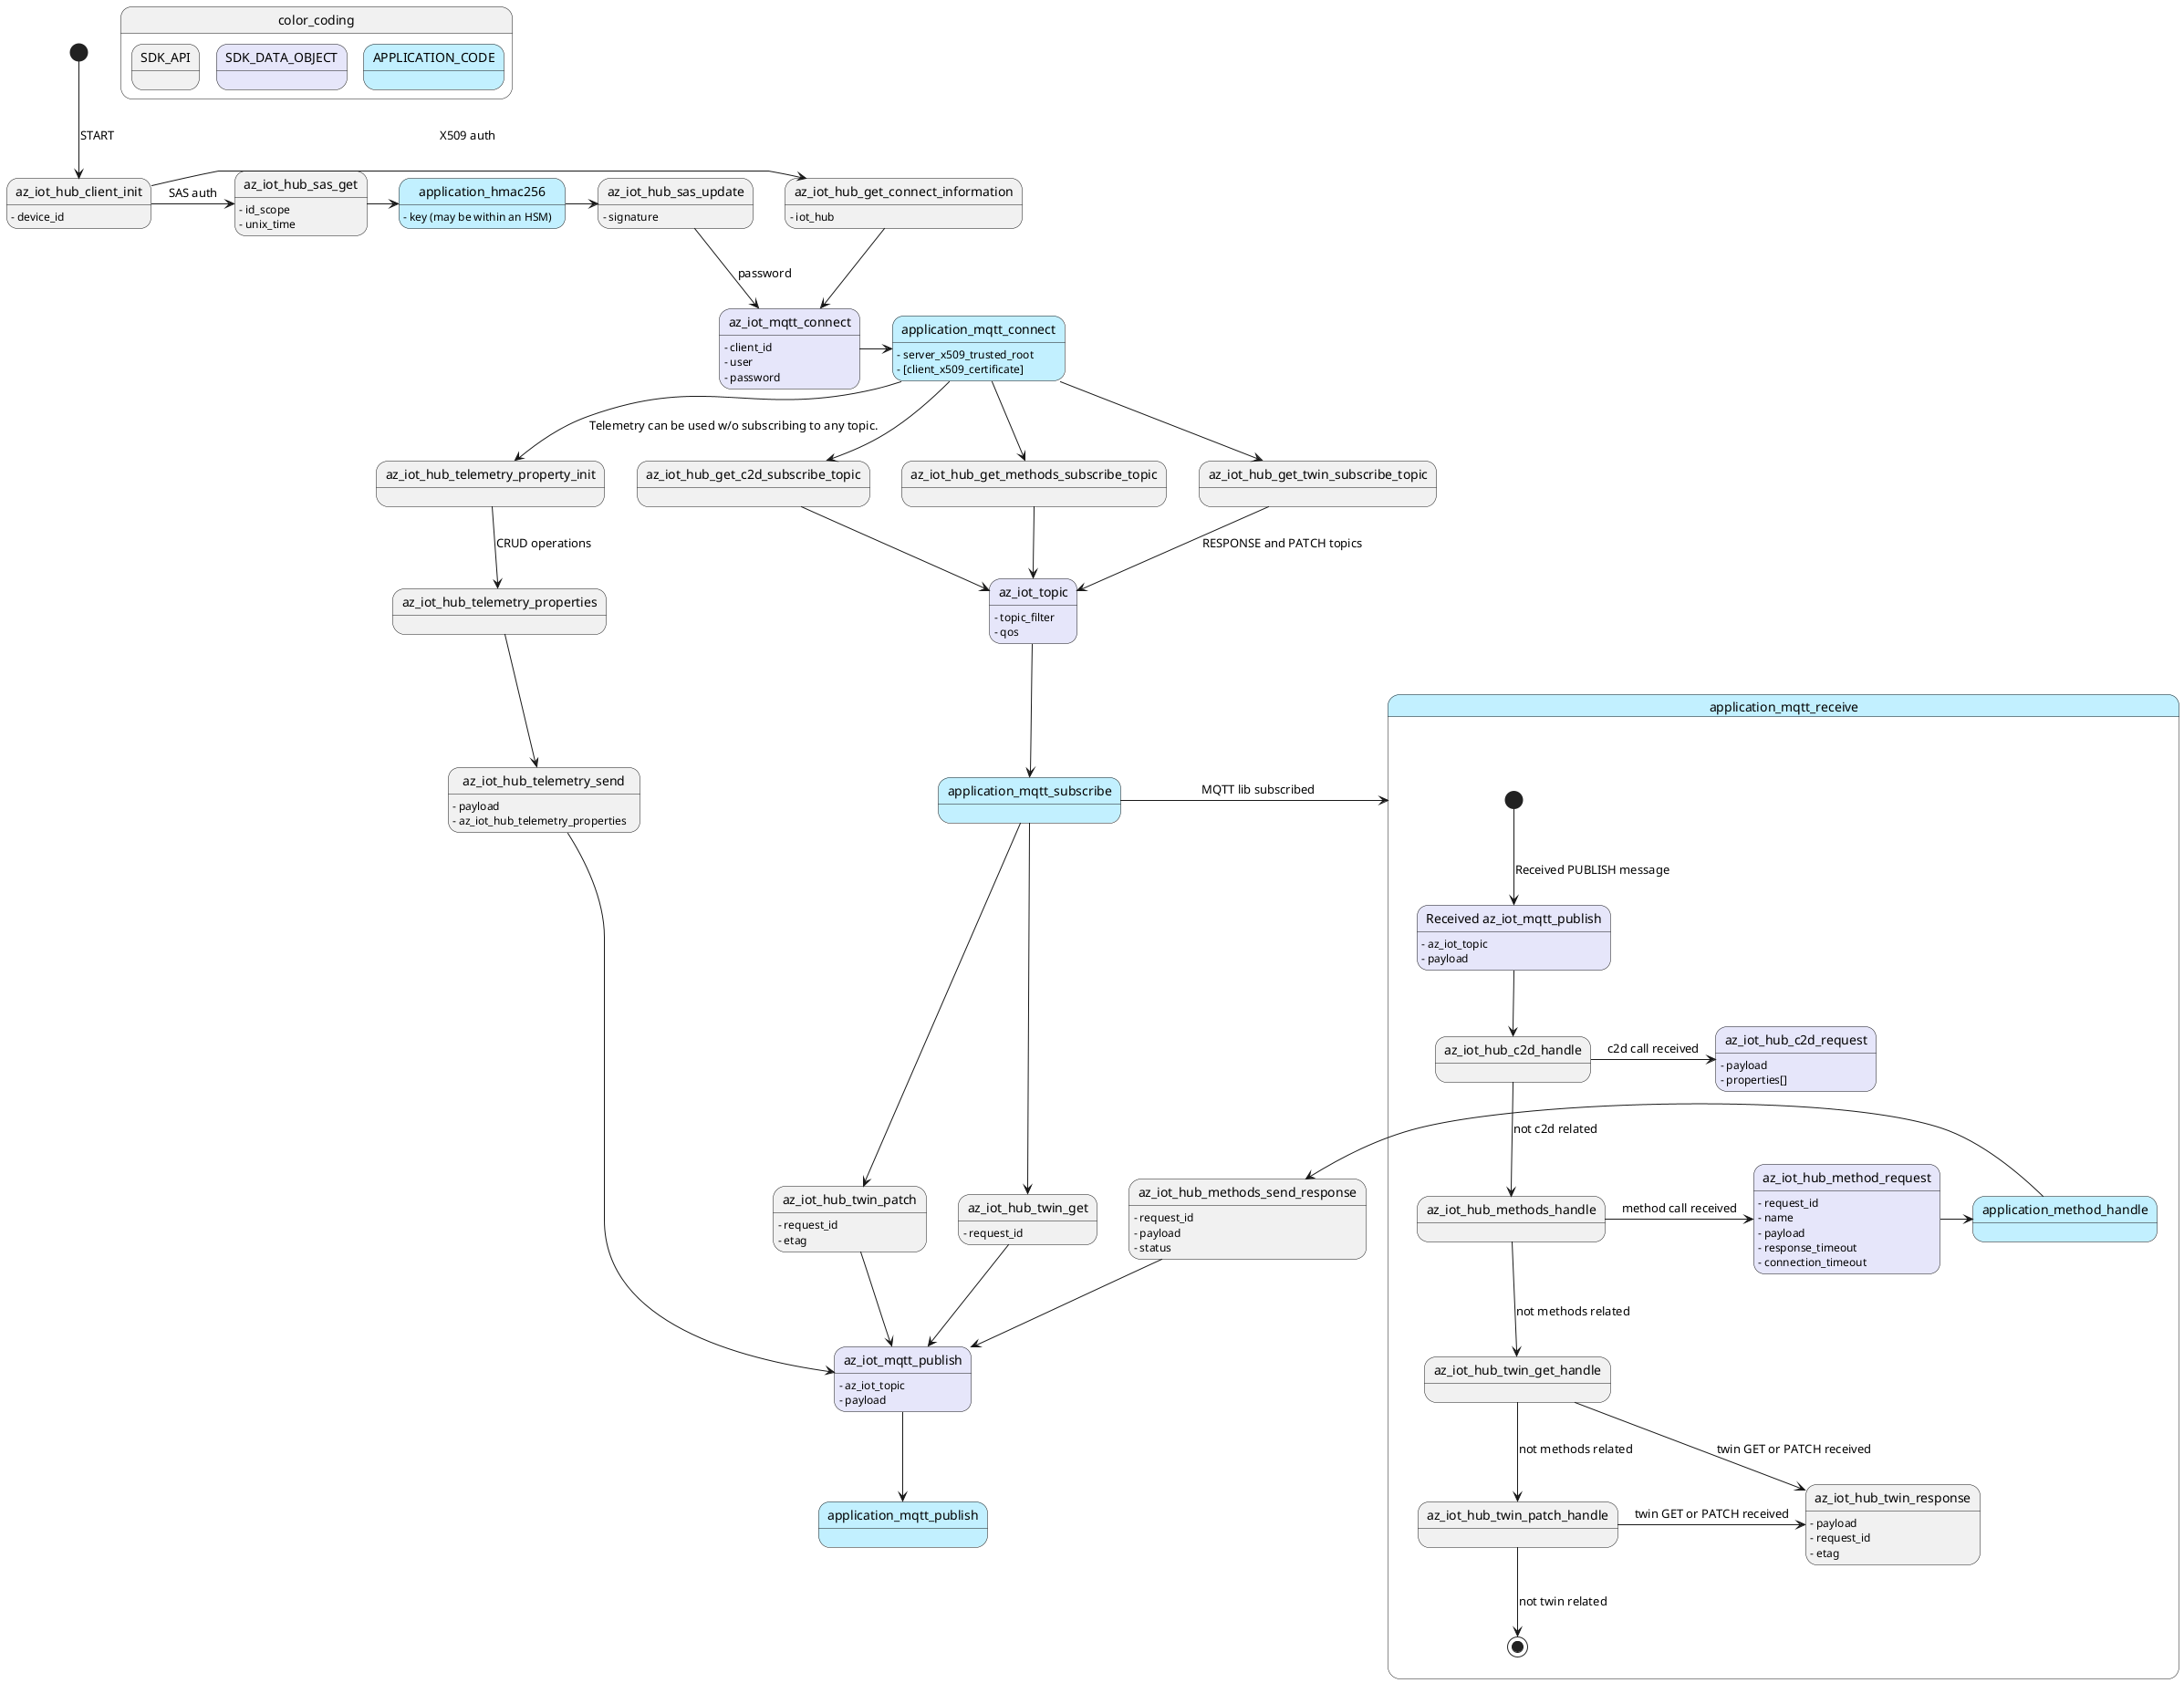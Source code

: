 @startuml

skinparam state {
    BackgroundColor<<APP>> APPLICATION
    BackgroundColor<<STRUCT>> Lavender
}

state color_coding {
    state SDK_API
    state SDK_DATA_OBJECT <<STRUCT>>
    state APPLICATION_CODE <<APP>>
}

' Init
[*] --> az_iot_hub_client_init: START
az_iot_hub_client_init -> az_iot_hub_get_connect_information : X509 auth
az_iot_hub_get_connect_information -> az_iot_mqtt_connect
az_iot_mqtt_connect -> application_mqtt_connect
state application_mqtt_connect <<APP>>

' Optional SAS token generation:
az_iot_hub_client_init -> az_iot_hub_sas_get : SAS auth
az_iot_hub_sas_get -> application_hmac256
application_hmac256 -> az_iot_hub_sas_update
az_iot_hub_sas_update --> az_iot_mqtt_connect : password
state application_hmac256 <<APP>>

' Telemetry
application_mqtt_connect --> az_iot_hub_telemetry_property_init : Telemetry can be used w/o subscribing to any topic.
az_iot_hub_telemetry_property_init --> az_iot_hub_telemetry_properties : CRUD operations
az_iot_hub_telemetry_properties --> az_iot_hub_telemetry_send
az_iot_hub_telemetry_send --> az_iot_mqtt_publish

' C2D
application_mqtt_connect --> az_iot_hub_get_c2d_subscribe_topic
az_iot_hub_get_c2d_subscribe_topic --> az_iot_topic

' Methods
application_mqtt_connect --> az_iot_hub_get_methods_subscribe_topic
az_iot_hub_get_methods_subscribe_topic --> az_iot_topic

az_iot_hub_methods_send_response --> az_iot_mqtt_publish

' Twin
application_mqtt_connect --> az_iot_hub_get_twin_subscribe_topic
az_iot_hub_get_twin_subscribe_topic --> az_iot_topic : RESPONSE and PATCH topics

application_mqtt_subscribe --> az_iot_hub_twin_get
az_iot_hub_twin_get --> az_iot_mqtt_publish

application_mqtt_subscribe --> az_iot_hub_twin_patch
az_iot_hub_twin_patch --> az_iot_mqtt_publish

' Common subscribe
az_iot_topic --> application_mqtt_subscribe
state application_mqtt_subscribe <<APP>>
application_mqtt_subscribe -> application_mqtt_receive : MQTT lib subscribed

az_iot_mqtt_publish --> application_mqtt_publish
state application_mqtt_publish <<APP>>

state application_mqtt_receive <<APP>> { 
' Callback delegating handler:
    [*] --> recv_pub : Received PUBLISH message
    recv_pub --> az_iot_hub_c2d_handle
    az_iot_hub_c2d_handle --> az_iot_hub_methods_handle : not c2d related
    az_iot_hub_methods_handle --> az_iot_hub_twin_get_handle : not methods related
    az_iot_hub_twin_get_handle --> az_iot_hub_twin_patch_handle : not methods related
    az_iot_hub_twin_patch_handle --> [*] : not twin related

' C2D
    az_iot_hub_c2d_handle -> az_iot_hub_c2d_request : c2d call received
    
' Methods:
    az_iot_hub_methods_handle -> az_iot_hub_method_request : method call received
    az_iot_hub_method_request -> application_method_handle
    state application_method_handle <<APP>>
    application_method_handle -> az_iot_hub_methods_send_response
    
' Twin
    az_iot_hub_twin_get_handle -> az_iot_hub_twin_response : twin GET or PATCH received
    az_iot_hub_twin_patch_handle -> az_iot_hub_twin_response : twin GET or PATCH received
}

' Common MQTT data objects
state az_iot_mqtt_connect <<STRUCT>>
az_iot_mqtt_connect : - client_id
az_iot_mqtt_connect : - user
az_iot_mqtt_connect : - password

state az_iot_topic <<STRUCT>>
az_iot_topic : - topic_filter
az_iot_topic : - qos

state az_iot_mqtt_publish <<STRUCT>>
az_iot_mqtt_publish : - az_iot_topic
az_iot_mqtt_publish : - payload

' Just for diagram purposes:
state "Received az_iot_mqtt_publish" as recv_pub <<STRUCT>>
recv_pub : - az_iot_topic
recv_pub : - payload

' IoT Hub client:
az_iot_hub_client_init : - device_id

az_iot_hub_get_connect_information : - iot_hub

' SAS Tokens
az_iot_hub_sas_get : - id_scope
az_iot_hub_sas_get : - unix_time
az_iot_hub_sas_update : - signature

az_iot_hub_telemetry_send : - payload
az_iot_hub_telemetry_send : - az_iot_hub_telemetry_properties

state az_iot_hub_method_request <<STRUCT>>
az_iot_hub_method_request: - request_id
az_iot_hub_method_request: - name
az_iot_hub_method_request: - payload
az_iot_hub_method_request: - response_timeout
az_iot_hub_method_request: - connection_timeout
az_iot_hub_methods_send_response : - request_id
az_iot_hub_methods_send_response : - payload
az_iot_hub_methods_send_response : - status

state az_iot_hub_c2d_request <<STRUCT>>
az_iot_hub_c2d_request : - payload
az_iot_hub_c2d_request : - properties[]

az_iot_hub_twin_get : - request_id

az_iot_hub_twin_patch : - request_id
az_iot_hub_twin_patch : - etag

az_iot_hub_twin_response : - payload
az_iot_hub_twin_response : - request_id
az_iot_hub_twin_response : - etag

' Application interfaces
application_mqtt_connect : - server_x509_trusted_root
application_mqtt_connect : - [client_x509_certificate]
application_hmac256 : - key (may be within an HSM)

@enduml
